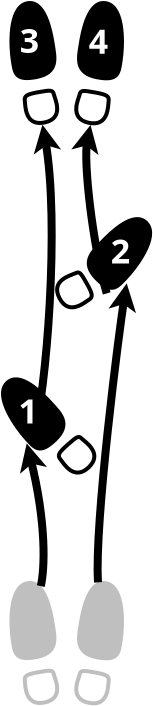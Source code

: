 <?xml version="1.0" encoding="UTF-8"?>
<dia:diagram xmlns:dia="http://www.lysator.liu.se/~alla/dia/">
  <dia:layer name="Segundo plano" visible="true" connectable="true" active="true">
    <dia:group>
      <dia:attribute name="meta">
        <dia:composite type="dict"/>
      </dia:attribute>
      <dia:attribute name="matrix"/>
      <dia:object type="Standard - Path" version="0" id="O0">
        <dia:attribute name="obj_pos">
          <dia:point val="79,0"/>
        </dia:attribute>
        <dia:attribute name="obj_bb">
          <dia:rectangle val="76.003,-0.315;79.272,3.321"/>
        </dia:attribute>
        <dia:attribute name="meta">
          <dia:composite type="dict"/>
        </dia:attribute>
        <dia:attribute name="bez_points">
          <dia:bezpoint type="moveto" p1="79,0"/>
          <dia:bezpoint type="curveto" p1="78.385,-0.692" p2="77.206,0.47" p3="76.752,0.947"/>
          <dia:bezpoint type="curveto" p1="76.297,1.424" p2="75.702,1.935" p3="76.481,2.742"/>
          <dia:bezpoint type="curveto" p1="77.259,3.549" p2="77.507,3.193" p3="77.962,2.716"/>
          <dia:bezpoint type="curveto" p1="78.416,2.238" p2="79.614,0.693" p3="79,0"/>
        </dia:attribute>
        <dia:attribute name="stroke_or_fill">
          <dia:enum val="3"/>
        </dia:attribute>
        <dia:attribute name="line_width">
          <dia:real val="0.2"/>
        </dia:attribute>
        <dia:attribute name="line_colour">
          <dia:color val="#000000ff"/>
        </dia:attribute>
        <dia:attribute name="line_style">
          <dia:enum val="0"/>
          <dia:real val="1"/>
        </dia:attribute>
        <dia:attribute name="line_join">
          <dia:enum val="0"/>
        </dia:attribute>
        <dia:attribute name="line_caps">
          <dia:enum val="0"/>
        </dia:attribute>
        <dia:attribute name="fill_colour">
          <dia:color val="#000000ff"/>
        </dia:attribute>
        <dia:attribute name="show_control_lines">
          <dia:boolean val="false"/>
        </dia:attribute>
        <dia:attribute name="pattern"/>
      </dia:object>
      <dia:object type="Standard - Path" version="0" id="O1">
        <dia:attribute name="obj_pos">
          <dia:point val="76,3"/>
        </dia:attribute>
        <dia:attribute name="obj_bb">
          <dia:rectangle val="74.42,2.354;76.352,4.297"/>
        </dia:attribute>
        <dia:attribute name="meta">
          <dia:composite type="dict"/>
        </dia:attribute>
        <dia:attribute name="bez_points">
          <dia:bezpoint type="moveto" p1="76,3"/>
          <dia:bezpoint type="curveto" p1="75.701,2.468" p2="75.638,2.391" p3="75.439,2.491"/>
          <dia:bezpoint type="curveto" p1="75.239,2.591" p2="74.168,2.827" p3="74.638,3.736"/>
          <dia:bezpoint type="curveto" p1="75.107,4.646" p2="75.895,3.952" p3="76.111,3.816"/>
          <dia:bezpoint type="curveto" p1="76.328,3.681" p2="76.299,3.532" p3="76,3"/>
        </dia:attribute>
        <dia:attribute name="stroke_or_fill">
          <dia:enum val="1"/>
        </dia:attribute>
        <dia:attribute name="line_width">
          <dia:real val="0.2"/>
        </dia:attribute>
        <dia:attribute name="line_colour">
          <dia:color val="#000000ff"/>
        </dia:attribute>
        <dia:attribute name="line_style">
          <dia:enum val="0"/>
          <dia:real val="1"/>
        </dia:attribute>
        <dia:attribute name="line_join">
          <dia:enum val="0"/>
        </dia:attribute>
        <dia:attribute name="line_caps">
          <dia:enum val="0"/>
        </dia:attribute>
        <dia:attribute name="fill_colour">
          <dia:color val="#000000ff"/>
        </dia:attribute>
        <dia:attribute name="show_control_lines">
          <dia:boolean val="false"/>
        </dia:attribute>
        <dia:attribute name="pattern"/>
      </dia:object>
    </dia:group>
    <dia:group>
      <dia:attribute name="meta">
        <dia:composite type="dict"/>
      </dia:attribute>
      <dia:attribute name="matrix"/>
      <dia:object type="Standard - Path" version="0" id="O2">
        <dia:attribute name="obj_pos">
          <dia:point val="72,8"/>
        </dia:attribute>
        <dia:attribute name="obj_bb">
          <dia:rectangle val="71.715,7.697;74.938,11.357"/>
        </dia:attribute>
        <dia:attribute name="meta">
          <dia:composite type="dict"/>
        </dia:attribute>
        <dia:attribute name="bez_points">
          <dia:bezpoint type="moveto" p1="72,8"/>
          <dia:bezpoint type="curveto" p1="72.633,7.325" p2="73.779,8.513" p3="74.219,9.001"/>
          <dia:bezpoint type="curveto" p1="74.659,9.488" p2="75.24,10.013" p3="74.44,10.798"/>
          <dia:bezpoint type="curveto" p1="73.64,11.584" p2="73.402,11.222" p3="72.962,10.735"/>
          <dia:bezpoint type="curveto" p1="72.521,10.248" p2="71.367,8.675" p3="72,8"/>
        </dia:attribute>
        <dia:attribute name="stroke_or_fill">
          <dia:enum val="3"/>
        </dia:attribute>
        <dia:attribute name="line_width">
          <dia:real val="0.2"/>
        </dia:attribute>
        <dia:attribute name="line_colour">
          <dia:color val="#000000ff"/>
        </dia:attribute>
        <dia:attribute name="line_style">
          <dia:enum val="0"/>
          <dia:real val="1"/>
        </dia:attribute>
        <dia:attribute name="line_join">
          <dia:enum val="0"/>
        </dia:attribute>
        <dia:attribute name="line_caps">
          <dia:enum val="0"/>
        </dia:attribute>
        <dia:attribute name="fill_colour">
          <dia:color val="#000000ff"/>
        </dia:attribute>
        <dia:attribute name="show_control_lines">
          <dia:boolean val="false"/>
        </dia:attribute>
        <dia:attribute name="pattern"/>
      </dia:object>
      <dia:object type="Standard - Path" version="0" id="O3">
        <dia:attribute name="obj_pos">
          <dia:point val="75.055,11.059"/>
        </dia:attribute>
        <dia:attribute name="obj_bb">
          <dia:rectangle val="74.506,10.578;76.482,12.56"/>
        </dia:attribute>
        <dia:attribute name="meta">
          <dia:composite type="dict"/>
        </dia:attribute>
        <dia:attribute name="bez_points">
          <dia:bezpoint type="moveto" p1="75.055,11.059"/>
          <dia:bezpoint type="curveto" p1="75.512,10.655" p2="75.597,10.602" p3="75.752,10.761"/>
          <dia:bezpoint type="curveto" p1="75.908,10.92" p2="76.841,11.492" p3="76.099,12.197"/>
          <dia:bezpoint type="curveto" p1="75.357,12.902" p2="74.842,11.991" p3="74.682,11.792"/>
          <dia:bezpoint type="curveto" p1="74.523,11.594" p2="74.599,11.463" p3="75.055,11.059"/>
        </dia:attribute>
        <dia:attribute name="stroke_or_fill">
          <dia:enum val="1"/>
        </dia:attribute>
        <dia:attribute name="line_width">
          <dia:real val="0.2"/>
        </dia:attribute>
        <dia:attribute name="line_colour">
          <dia:color val="#000000ff"/>
        </dia:attribute>
        <dia:attribute name="line_style">
          <dia:enum val="0"/>
          <dia:real val="1"/>
        </dia:attribute>
        <dia:attribute name="line_join">
          <dia:enum val="0"/>
        </dia:attribute>
        <dia:attribute name="line_caps">
          <dia:enum val="0"/>
        </dia:attribute>
        <dia:attribute name="fill_colour">
          <dia:color val="#000000ff"/>
        </dia:attribute>
        <dia:attribute name="show_control_lines">
          <dia:boolean val="false"/>
        </dia:attribute>
        <dia:attribute name="pattern"/>
      </dia:object>
    </dia:group>
    <dia:object type="Standard - BezierLine" version="0" id="O4">
      <dia:attribute name="obj_pos">
        <dia:point val="73.302,10.839"/>
      </dia:attribute>
      <dia:attribute name="obj_bb">
        <dia:rectangle val="73.053,-5.168;74.403,11.088"/>
      </dia:attribute>
      <dia:attribute name="bez_points">
        <dia:point val="73.302,10.839"/>
        <dia:point val="74,8.5"/>
        <dia:point val="74.5,-1"/>
        <dia:point val="73.629,-5.806"/>
      </dia:attribute>
      <dia:attribute name="corner_types">
        <dia:enum val="0"/>
        <dia:enum val="0"/>
      </dia:attribute>
      <dia:attribute name="line_width">
        <dia:real val="0.4"/>
      </dia:attribute>
      <dia:attribute name="end_arrow">
        <dia:enum val="22"/>
      </dia:attribute>
      <dia:attribute name="end_arrow_length">
        <dia:real val="0.5"/>
      </dia:attribute>
      <dia:attribute name="end_arrow_width">
        <dia:real val="0.5"/>
      </dia:attribute>
      <dia:connections>
        <dia:connection handle="3" to="O8" connection="8"/>
      </dia:connections>
    </dia:object>
    <dia:object type="Standard - Text" version="1" id="O5">
      <dia:attribute name="obj_pos">
        <dia:point val="72.591,10"/>
      </dia:attribute>
      <dia:attribute name="obj_bb">
        <dia:rectangle val="72.591,8.428;73.768,10.4"/>
      </dia:attribute>
      <dia:attribute name="text">
        <dia:composite type="text">
          <dia:attribute name="string">
            <dia:string>#1#</dia:string>
          </dia:attribute>
          <dia:attribute name="font">
            <dia:font family="sans" style="80" name="Helvetica-Bold"/>
          </dia:attribute>
          <dia:attribute name="height">
            <dia:real val="2.117"/>
          </dia:attribute>
          <dia:attribute name="pos">
            <dia:point val="72.591,10"/>
          </dia:attribute>
          <dia:attribute name="color">
            <dia:color val="#ffffffff"/>
          </dia:attribute>
          <dia:attribute name="alignment">
            <dia:enum val="0"/>
          </dia:attribute>
        </dia:composite>
      </dia:attribute>
      <dia:attribute name="valign">
        <dia:enum val="3"/>
      </dia:attribute>
    </dia:object>
    <dia:object type="Standard - Text" version="1" id="O6">
      <dia:attribute name="obj_pos">
        <dia:point val="77.204,2"/>
      </dia:attribute>
      <dia:attribute name="obj_bb">
        <dia:rectangle val="77.204,0.427;78.382,2.4"/>
      </dia:attribute>
      <dia:attribute name="text">
        <dia:composite type="text">
          <dia:attribute name="string">
            <dia:string>#2#</dia:string>
          </dia:attribute>
          <dia:attribute name="font">
            <dia:font family="sans" style="80" name="Helvetica-Bold"/>
          </dia:attribute>
          <dia:attribute name="height">
            <dia:real val="2.117"/>
          </dia:attribute>
          <dia:attribute name="pos">
            <dia:point val="77.204,2"/>
          </dia:attribute>
          <dia:attribute name="color">
            <dia:color val="#ffffffff"/>
          </dia:attribute>
          <dia:attribute name="alignment">
            <dia:enum val="0"/>
          </dia:attribute>
        </dia:composite>
      </dia:attribute>
      <dia:attribute name="valign">
        <dia:enum val="3"/>
      </dia:attribute>
    </dia:object>
    <dia:object type="Standard - Beziergon" version="0" id="O7">
      <dia:attribute name="obj_pos">
        <dia:point val="73,-11"/>
      </dia:attribute>
      <dia:attribute name="obj_bb">
        <dia:rectangle val="72.137,-11.12;74.484,-7.165"/>
      </dia:attribute>
      <dia:attribute name="bez_points">
        <dia:point val="73,-11"/>
        <dia:point val="73.9,-11.216"/>
        <dia:point val="74.204,-9.593"/>
        <dia:point val="74.304,-8.944"/>
        <dia:point val="74.404,-8.295"/>
        <dia:point val="74.6,-7.538"/>
        <dia:point val="73.5,-7.321"/>
        <dia:point val="72.4,-7.105"/>
        <dia:point val="72.4,-7.538"/>
        <dia:point val="72.3,-8.187"/>
        <dia:point val="72.2,-8.836"/>
        <dia:point val="72.1,-10.784"/>
      </dia:attribute>
      <dia:attribute name="corner_types">
        <dia:enum val="2"/>
        <dia:enum val="2"/>
        <dia:enum val="2"/>
        <dia:enum val="2"/>
        <dia:enum val="2"/>
      </dia:attribute>
      <dia:attribute name="line_width">
        <dia:real val="0.2"/>
      </dia:attribute>
      <dia:attribute name="inner_color">
        <dia:color val="#000000ff"/>
      </dia:attribute>
      <dia:attribute name="show_background">
        <dia:boolean val="true"/>
      </dia:attribute>
    </dia:object>
    <dia:object type="Standard - Beziergon" version="0" id="O8">
      <dia:attribute name="obj_pos">
        <dia:point val="73.604,-6.564"/>
      </dia:attribute>
      <dia:attribute name="obj_bb">
        <dia:rectangle val="72.799,-6.735;74.623,-4.92"/>
      </dia:attribute>
      <dia:attribute name="bez_points">
        <dia:point val="73.604,-6.564"/>
        <dia:point val="74.204,-6.672"/>
        <dia:point val="74.304,-6.672"/>
        <dia:point val="74.354,-6.456"/>
        <dia:point val="74.404,-6.239"/>
        <dia:point val="74.904,-5.265"/>
        <dia:point val="73.904,-5.049"/>
        <dia:point val="72.904,-4.833"/>
        <dia:point val="72.937,-5.878"/>
        <dia:point val="72.904,-6.131"/>
        <dia:point val="72.871,-6.383"/>
        <dia:point val="73.004,-6.456"/>
      </dia:attribute>
      <dia:attribute name="corner_types">
        <dia:enum val="2"/>
        <dia:enum val="2"/>
        <dia:enum val="2"/>
        <dia:enum val="2"/>
        <dia:enum val="2"/>
      </dia:attribute>
      <dia:attribute name="line_width">
        <dia:real val="0.2"/>
      </dia:attribute>
      <dia:attribute name="inner_color">
        <dia:color val="#000000ff"/>
      </dia:attribute>
      <dia:attribute name="show_background">
        <dia:boolean val="false"/>
      </dia:attribute>
    </dia:object>
    <dia:object type="Standard - Text" version="1" id="O9">
      <dia:attribute name="obj_pos">
        <dia:point val="72.65,-8.52"/>
      </dia:attribute>
      <dia:attribute name="obj_bb">
        <dia:rectangle val="72.65,-10.092;73.828,-8.12"/>
      </dia:attribute>
      <dia:attribute name="text">
        <dia:composite type="text">
          <dia:attribute name="string">
            <dia:string>#3#</dia:string>
          </dia:attribute>
          <dia:attribute name="font">
            <dia:font family="sans" style="80" name="Helvetica-Bold"/>
          </dia:attribute>
          <dia:attribute name="height">
            <dia:real val="2.117"/>
          </dia:attribute>
          <dia:attribute name="pos">
            <dia:point val="72.65,-8.52"/>
          </dia:attribute>
          <dia:attribute name="color">
            <dia:color val="#ffffffff"/>
          </dia:attribute>
          <dia:attribute name="alignment">
            <dia:enum val="0"/>
          </dia:attribute>
        </dia:composite>
      </dia:attribute>
      <dia:attribute name="valign">
        <dia:enum val="3"/>
      </dia:attribute>
    </dia:object>
    <dia:object type="Standard - Beziergon" version="0" id="O10">
      <dia:attribute name="obj_pos">
        <dia:point val="77,-11"/>
      </dia:attribute>
      <dia:attribute name="obj_bb">
        <dia:rectangle val="75.516,-11.12;77.863,-7.154"/>
      </dia:attribute>
      <dia:attribute name="bez_points">
        <dia:point val="77,-11"/>
        <dia:point val="76.1,-11.217"/>
        <dia:point val="75.796,-9.589"/>
        <dia:point val="75.696,-8.938"/>
        <dia:point val="75.596,-8.287"/>
        <dia:point val="75.4,-7.527"/>
        <dia:point val="76.5,-7.31"/>
        <dia:point val="77.6,-7.093"/>
        <dia:point val="77.6,-7.527"/>
        <dia:point val="77.7,-8.178"/>
        <dia:point val="77.8,-8.829"/>
        <dia:point val="77.9,-10.783"/>
      </dia:attribute>
      <dia:attribute name="corner_types">
        <dia:enum val="2"/>
        <dia:enum val="2"/>
        <dia:enum val="2"/>
        <dia:enum val="2"/>
        <dia:enum val="2"/>
      </dia:attribute>
      <dia:attribute name="line_width">
        <dia:real val="0.2"/>
      </dia:attribute>
      <dia:attribute name="inner_color">
        <dia:color val="#000000ff"/>
      </dia:attribute>
      <dia:attribute name="show_background">
        <dia:boolean val="true"/>
      </dia:attribute>
    </dia:object>
    <dia:object type="Standard - Beziergon" version="0" id="O11">
      <dia:attribute name="obj_pos">
        <dia:point val="76.396,-6.55"/>
      </dia:attribute>
      <dia:attribute name="obj_bb">
        <dia:rectangle val="75.377,-6.722;77.201,-4.902"/>
      </dia:attribute>
      <dia:attribute name="bez_points">
        <dia:point val="76.396,-6.55"/>
        <dia:point val="75.796,-6.659"/>
        <dia:point val="75.696,-6.659"/>
        <dia:point val="75.646,-6.442"/>
        <dia:point val="75.596,-6.225"/>
        <dia:point val="75.096,-5.248"/>
        <dia:point val="76.096,-5.031"/>
        <dia:point val="77.096,-4.814"/>
        <dia:point val="77.063,-5.863"/>
        <dia:point val="77.096,-6.116"/>
        <dia:point val="77.129,-6.369"/>
        <dia:point val="76.996,-6.442"/>
      </dia:attribute>
      <dia:attribute name="corner_types">
        <dia:enum val="2"/>
        <dia:enum val="2"/>
        <dia:enum val="2"/>
        <dia:enum val="2"/>
        <dia:enum val="2"/>
      </dia:attribute>
      <dia:attribute name="line_width">
        <dia:real val="0.2"/>
      </dia:attribute>
      <dia:attribute name="inner_color">
        <dia:color val="#000000ff"/>
      </dia:attribute>
      <dia:attribute name="show_background">
        <dia:boolean val="false"/>
      </dia:attribute>
    </dia:object>
    <dia:object type="Standard - Text" version="1" id="O12">
      <dia:attribute name="obj_pos">
        <dia:point val="76.102,-8.486"/>
      </dia:attribute>
      <dia:attribute name="obj_bb">
        <dia:rectangle val="76.102,-10.058;77.28,-8.086"/>
      </dia:attribute>
      <dia:attribute name="text">
        <dia:composite type="text">
          <dia:attribute name="string">
            <dia:string>#4#</dia:string>
          </dia:attribute>
          <dia:attribute name="font">
            <dia:font family="sans" style="80" name="Helvetica-Bold"/>
          </dia:attribute>
          <dia:attribute name="height">
            <dia:real val="2.117"/>
          </dia:attribute>
          <dia:attribute name="pos">
            <dia:point val="76.102,-8.486"/>
          </dia:attribute>
          <dia:attribute name="color">
            <dia:color val="#ffffffff"/>
          </dia:attribute>
          <dia:attribute name="alignment">
            <dia:enum val="0"/>
          </dia:attribute>
        </dia:composite>
      </dia:attribute>
      <dia:attribute name="valign">
        <dia:enum val="3"/>
      </dia:attribute>
    </dia:object>
    <dia:object type="Standard - Beziergon" version="0" id="O13">
      <dia:attribute name="obj_pos">
        <dia:point val="73,18"/>
      </dia:attribute>
      <dia:attribute name="obj_bb">
        <dia:rectangle val="72.137,17.88;74.484,21.835"/>
      </dia:attribute>
      <dia:attribute name="bez_points">
        <dia:point val="73,18"/>
        <dia:point val="73.9,17.784"/>
        <dia:point val="74.204,19.407"/>
        <dia:point val="74.304,20.056"/>
        <dia:point val="74.404,20.705"/>
        <dia:point val="74.6,21.462"/>
        <dia:point val="73.5,21.679"/>
        <dia:point val="72.4,21.895"/>
        <dia:point val="72.4,21.462"/>
        <dia:point val="72.3,20.813"/>
        <dia:point val="72.2,20.164"/>
        <dia:point val="72.1,18.216"/>
      </dia:attribute>
      <dia:attribute name="corner_types">
        <dia:enum val="2"/>
        <dia:enum val="2"/>
        <dia:enum val="2"/>
        <dia:enum val="2"/>
        <dia:enum val="2"/>
      </dia:attribute>
      <dia:attribute name="line_color">
        <dia:color val="#bfbfbfff"/>
      </dia:attribute>
      <dia:attribute name="line_width">
        <dia:real val="0.2"/>
      </dia:attribute>
      <dia:attribute name="inner_color">
        <dia:color val="#bfbfbfff"/>
      </dia:attribute>
      <dia:attribute name="show_background">
        <dia:boolean val="true"/>
      </dia:attribute>
    </dia:object>
    <dia:object type="Standard - Beziergon" version="0" id="O14">
      <dia:attribute name="obj_pos">
        <dia:point val="73.604,22.436"/>
      </dia:attribute>
      <dia:attribute name="obj_bb">
        <dia:rectangle val="72.799,22.265;74.623,24.08"/>
      </dia:attribute>
      <dia:attribute name="bez_points">
        <dia:point val="73.604,22.436"/>
        <dia:point val="74.204,22.328"/>
        <dia:point val="74.304,22.328"/>
        <dia:point val="74.354,22.544"/>
        <dia:point val="74.404,22.761"/>
        <dia:point val="74.904,23.735"/>
        <dia:point val="73.904,23.951"/>
        <dia:point val="72.904,24.167"/>
        <dia:point val="72.937,23.122"/>
        <dia:point val="72.904,22.869"/>
        <dia:point val="72.871,22.617"/>
        <dia:point val="73.004,22.544"/>
      </dia:attribute>
      <dia:attribute name="corner_types">
        <dia:enum val="2"/>
        <dia:enum val="2"/>
        <dia:enum val="2"/>
        <dia:enum val="2"/>
        <dia:enum val="2"/>
      </dia:attribute>
      <dia:attribute name="line_color">
        <dia:color val="#bfbfbfff"/>
      </dia:attribute>
      <dia:attribute name="line_width">
        <dia:real val="0.2"/>
      </dia:attribute>
      <dia:attribute name="inner_color">
        <dia:color val="#bfbfbfff"/>
      </dia:attribute>
      <dia:attribute name="show_background">
        <dia:boolean val="false"/>
      </dia:attribute>
    </dia:object>
    <dia:object type="Standard - Beziergon" version="0" id="O15">
      <dia:attribute name="obj_pos">
        <dia:point val="77,18"/>
      </dia:attribute>
      <dia:attribute name="obj_bb">
        <dia:rectangle val="75.516,17.88;77.863,21.846"/>
      </dia:attribute>
      <dia:attribute name="bez_points">
        <dia:point val="77,18"/>
        <dia:point val="76.1,17.783"/>
        <dia:point val="75.796,19.411"/>
        <dia:point val="75.696,20.062"/>
        <dia:point val="75.596,20.713"/>
        <dia:point val="75.4,21.473"/>
        <dia:point val="76.5,21.69"/>
        <dia:point val="77.6,21.907"/>
        <dia:point val="77.6,21.473"/>
        <dia:point val="77.7,20.822"/>
        <dia:point val="77.8,20.171"/>
        <dia:point val="77.9,18.217"/>
      </dia:attribute>
      <dia:attribute name="corner_types">
        <dia:enum val="2"/>
        <dia:enum val="2"/>
        <dia:enum val="2"/>
        <dia:enum val="2"/>
        <dia:enum val="2"/>
      </dia:attribute>
      <dia:attribute name="line_color">
        <dia:color val="#bfbfbfff"/>
      </dia:attribute>
      <dia:attribute name="line_width">
        <dia:real val="0.2"/>
      </dia:attribute>
      <dia:attribute name="inner_color">
        <dia:color val="#bfbfbfff"/>
      </dia:attribute>
      <dia:attribute name="show_background">
        <dia:boolean val="true"/>
      </dia:attribute>
    </dia:object>
    <dia:object type="Standard - Beziergon" version="0" id="O16">
      <dia:attribute name="obj_pos">
        <dia:point val="76.396,22.45"/>
      </dia:attribute>
      <dia:attribute name="obj_bb">
        <dia:rectangle val="75.377,22.278;77.201,24.098"/>
      </dia:attribute>
      <dia:attribute name="bez_points">
        <dia:point val="76.396,22.45"/>
        <dia:point val="75.796,22.341"/>
        <dia:point val="75.696,22.341"/>
        <dia:point val="75.646,22.558"/>
        <dia:point val="75.596,22.775"/>
        <dia:point val="75.096,23.752"/>
        <dia:point val="76.096,23.969"/>
        <dia:point val="77.096,24.186"/>
        <dia:point val="77.063,23.137"/>
        <dia:point val="77.096,22.884"/>
        <dia:point val="77.129,22.631"/>
        <dia:point val="76.996,22.558"/>
      </dia:attribute>
      <dia:attribute name="corner_types">
        <dia:enum val="2"/>
        <dia:enum val="2"/>
        <dia:enum val="2"/>
        <dia:enum val="2"/>
        <dia:enum val="2"/>
      </dia:attribute>
      <dia:attribute name="line_color">
        <dia:color val="#bfbfbfff"/>
      </dia:attribute>
      <dia:attribute name="line_width">
        <dia:real val="0.2"/>
      </dia:attribute>
      <dia:attribute name="inner_color">
        <dia:color val="#bfbfbfff"/>
      </dia:attribute>
      <dia:attribute name="show_background">
        <dia:boolean val="false"/>
      </dia:attribute>
    </dia:object>
    <dia:object type="Standard - BezierLine" version="0" id="O17">
      <dia:attribute name="obj_pos">
        <dia:point val="73.302,19.839"/>
      </dia:attribute>
      <dia:attribute name="obj_bb">
        <dia:rectangle val="72.757,10.758;74.032,18.378"/>
      </dia:attribute>
      <dia:attribute name="bez_points">
        <dia:point val="73.302,19.839"/>
        <dia:point val="73.5,19"/>
        <dia:point val="74,15"/>
        <dia:point val="73,11"/>
      </dia:attribute>
      <dia:attribute name="corner_types">
        <dia:enum val="0"/>
        <dia:enum val="0"/>
      </dia:attribute>
      <dia:attribute name="line_width">
        <dia:real val="0.4"/>
      </dia:attribute>
      <dia:attribute name="end_arrow">
        <dia:enum val="22"/>
      </dia:attribute>
      <dia:attribute name="end_arrow_length">
        <dia:real val="0.5"/>
      </dia:attribute>
      <dia:attribute name="end_arrow_width">
        <dia:real val="0.5"/>
      </dia:attribute>
      <dia:connections>
        <dia:connection handle="0" to="O13" connection="8"/>
      </dia:connections>
    </dia:object>
    <dia:object type="Standard - BezierLine" version="0" id="O18">
      <dia:attribute name="obj_pos">
        <dia:point val="76.698,19.845"/>
      </dia:attribute>
      <dia:attribute name="obj_bb">
        <dia:rectangle val="76.345,2.771;78.229,18.161"/>
      </dia:attribute>
      <dia:attribute name="bez_points">
        <dia:point val="76.698,19.845"/>
        <dia:point val="76.5,17"/>
        <dia:point val="77.629,5.291"/>
        <dia:point val="78,3"/>
      </dia:attribute>
      <dia:attribute name="corner_types">
        <dia:enum val="0"/>
        <dia:enum val="0"/>
      </dia:attribute>
      <dia:attribute name="line_width">
        <dia:real val="0.4"/>
      </dia:attribute>
      <dia:attribute name="end_arrow">
        <dia:enum val="22"/>
      </dia:attribute>
      <dia:attribute name="end_arrow_length">
        <dia:real val="0.5"/>
      </dia:attribute>
      <dia:attribute name="end_arrow_width">
        <dia:real val="0.5"/>
      </dia:attribute>
      <dia:connections>
        <dia:connection handle="0" to="O15" connection="8"/>
      </dia:connections>
    </dia:object>
    <dia:object type="Standard - BezierLine" version="0" id="O19">
      <dia:attribute name="obj_pos">
        <dia:point val="77,3.5"/>
      </dia:attribute>
      <dia:attribute name="obj_bb">
        <dia:rectangle val="75.862,-5.156;77.249,3.749"/>
      </dia:attribute>
      <dia:attribute name="bez_points">
        <dia:point val="77,3.5"/>
        <dia:point val="76.302,1.155"/>
        <dia:point val="76,-4"/>
        <dia:point val="76.371,-5.791"/>
      </dia:attribute>
      <dia:attribute name="corner_types">
        <dia:enum val="0"/>
        <dia:enum val="0"/>
      </dia:attribute>
      <dia:attribute name="line_width">
        <dia:real val="0.4"/>
      </dia:attribute>
      <dia:attribute name="end_arrow">
        <dia:enum val="22"/>
      </dia:attribute>
      <dia:attribute name="end_arrow_length">
        <dia:real val="0.5"/>
      </dia:attribute>
      <dia:attribute name="end_arrow_width">
        <dia:real val="0.5"/>
      </dia:attribute>
      <dia:connections>
        <dia:connection handle="3" to="O11" connection="8"/>
      </dia:connections>
    </dia:object>
  </dia:layer>
</dia:diagram>
